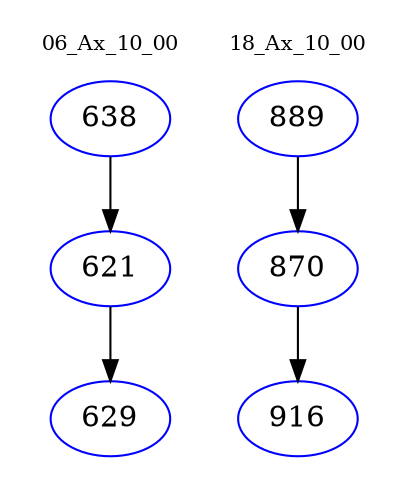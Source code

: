 digraph{
subgraph cluster_0 {
color = white
label = "06_Ax_10_00";
fontsize=10;
T0_638 [label="638", color="blue"]
T0_638 -> T0_621 [color="black"]
T0_621 [label="621", color="blue"]
T0_621 -> T0_629 [color="black"]
T0_629 [label="629", color="blue"]
}
subgraph cluster_1 {
color = white
label = "18_Ax_10_00";
fontsize=10;
T1_889 [label="889", color="blue"]
T1_889 -> T1_870 [color="black"]
T1_870 [label="870", color="blue"]
T1_870 -> T1_916 [color="black"]
T1_916 [label="916", color="blue"]
}
}
